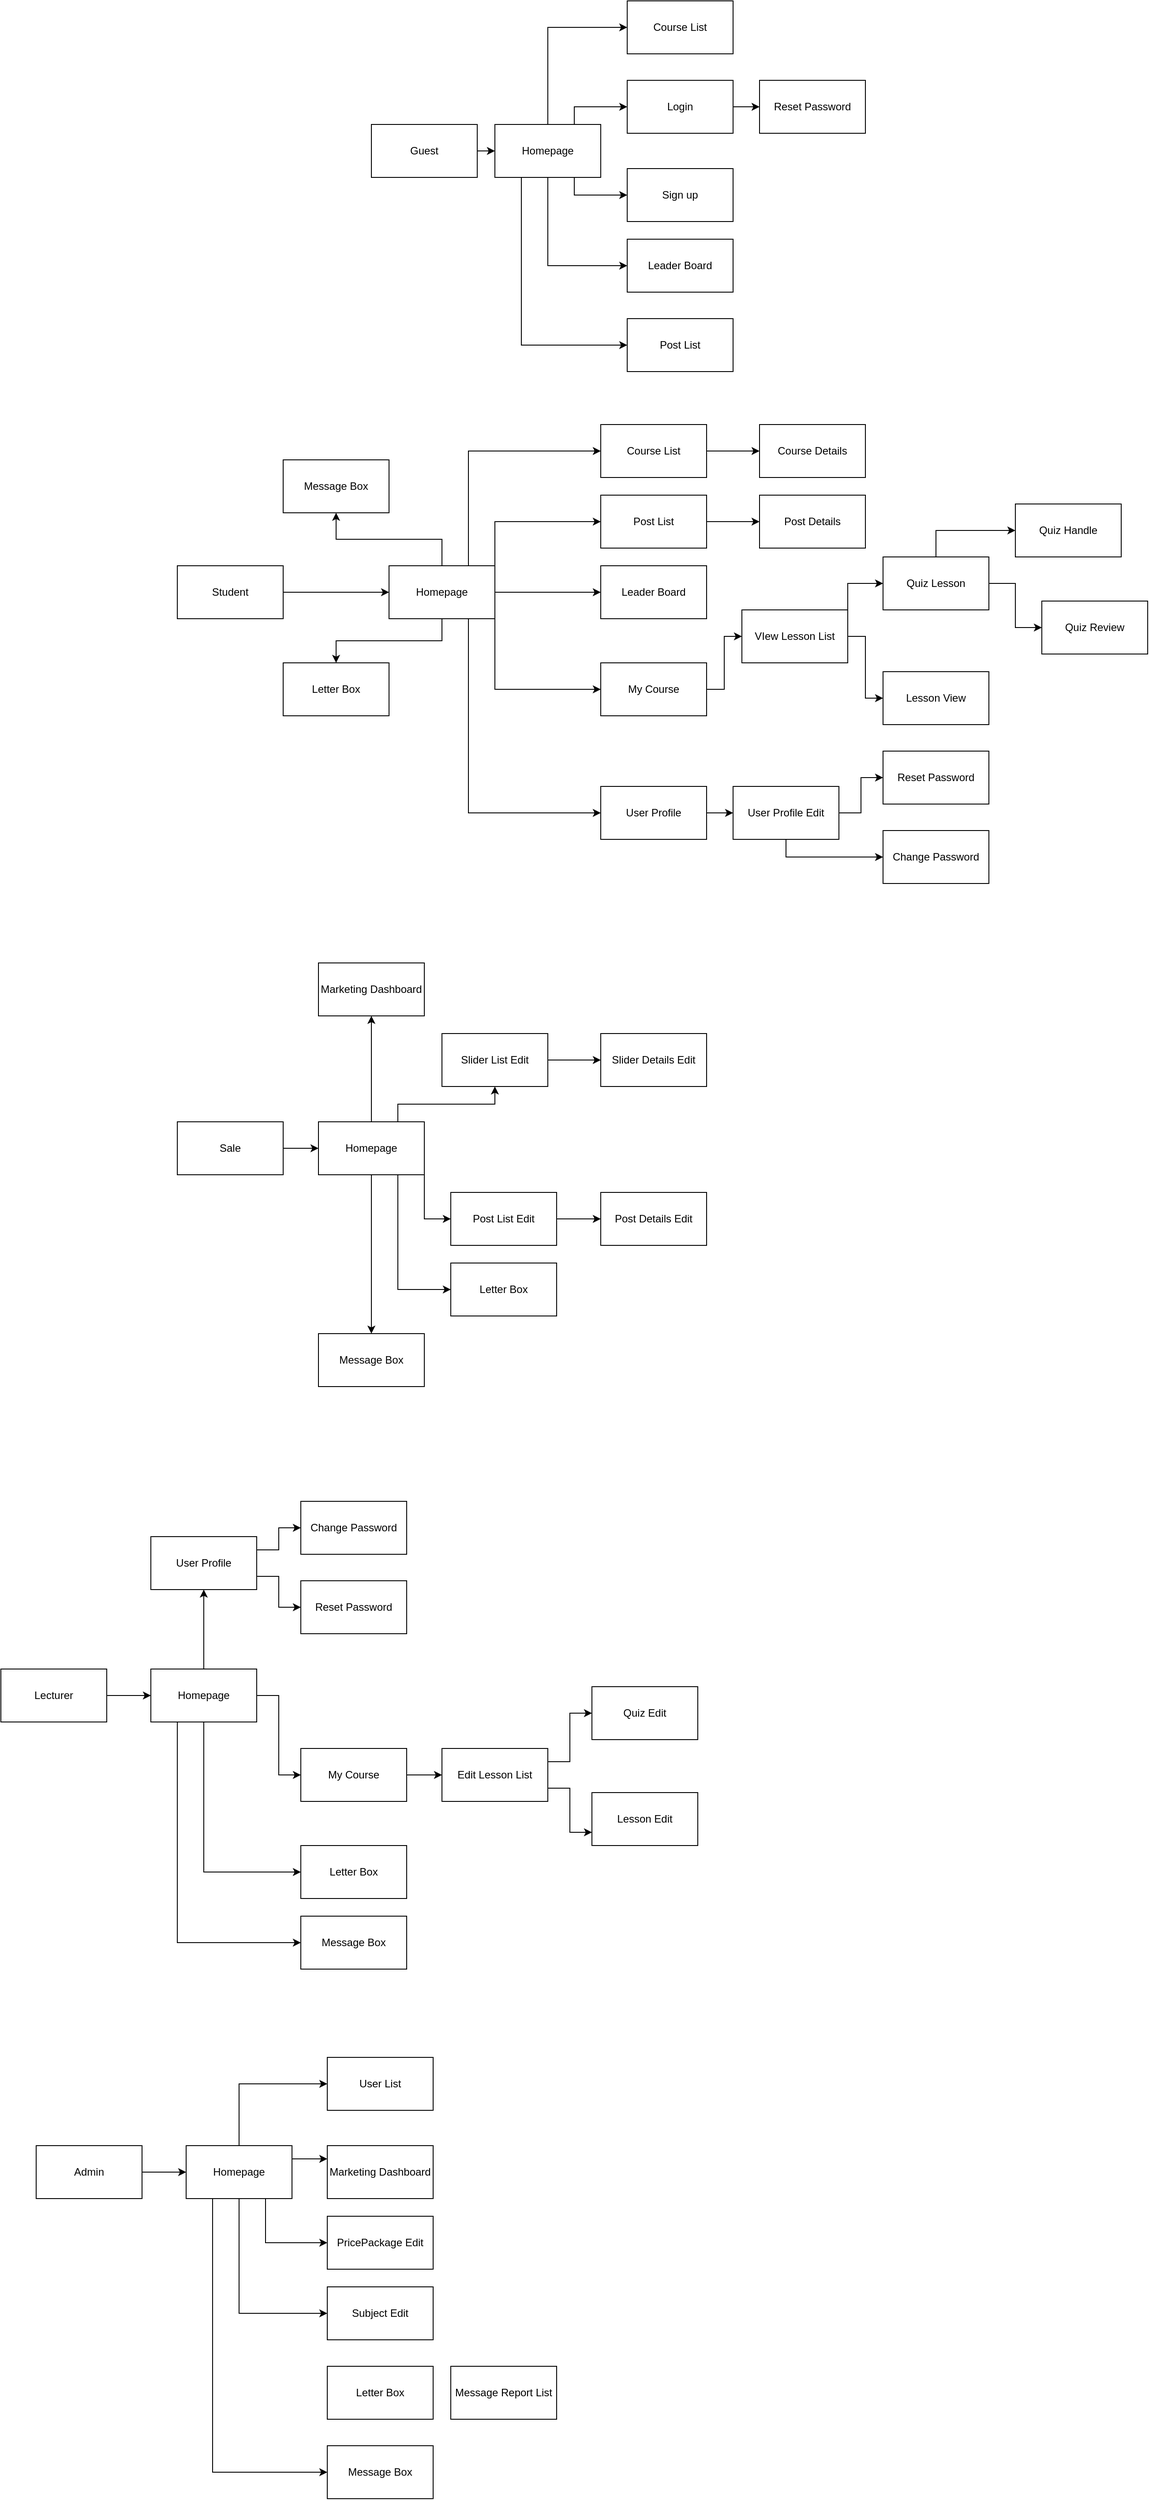 <mxfile version="21.6.3" type="device">
  <diagram name="Page-1" id="zGoeb6izI2oD0neoibkK">
    <mxGraphModel dx="2085" dy="674" grid="1" gridSize="10" guides="1" tooltips="1" connect="1" arrows="1" fold="1" page="1" pageScale="1" pageWidth="850" pageHeight="1100" math="0" shadow="0">
      <root>
        <mxCell id="0" />
        <mxCell id="1" parent="0" />
        <mxCell id="83Y6sE2fgNDUJ6dQEa-j-10" style="edgeStyle=orthogonalEdgeStyle;rounded=0;orthogonalLoop=1;jettySize=auto;html=1;exitX=1;exitY=0.5;exitDx=0;exitDy=0;entryX=0;entryY=0.5;entryDx=0;entryDy=0;" edge="1" parent="1" source="83Y6sE2fgNDUJ6dQEa-j-1" target="83Y6sE2fgNDUJ6dQEa-j-2">
          <mxGeometry relative="1" as="geometry" />
        </mxCell>
        <mxCell id="83Y6sE2fgNDUJ6dQEa-j-1" value="Guest" style="rounded=0;whiteSpace=wrap;html=1;" vertex="1" parent="1">
          <mxGeometry x="-60" y="330" width="120" height="60" as="geometry" />
        </mxCell>
        <mxCell id="83Y6sE2fgNDUJ6dQEa-j-11" style="edgeStyle=orthogonalEdgeStyle;rounded=0;orthogonalLoop=1;jettySize=auto;html=1;exitX=0.5;exitY=0;exitDx=0;exitDy=0;entryX=0;entryY=0.5;entryDx=0;entryDy=0;" edge="1" parent="1" source="83Y6sE2fgNDUJ6dQEa-j-2" target="83Y6sE2fgNDUJ6dQEa-j-5">
          <mxGeometry relative="1" as="geometry" />
        </mxCell>
        <mxCell id="83Y6sE2fgNDUJ6dQEa-j-12" style="edgeStyle=orthogonalEdgeStyle;rounded=0;orthogonalLoop=1;jettySize=auto;html=1;exitX=0.75;exitY=0;exitDx=0;exitDy=0;entryX=0;entryY=0.5;entryDx=0;entryDy=0;" edge="1" parent="1" source="83Y6sE2fgNDUJ6dQEa-j-2" target="83Y6sE2fgNDUJ6dQEa-j-3">
          <mxGeometry relative="1" as="geometry" />
        </mxCell>
        <mxCell id="83Y6sE2fgNDUJ6dQEa-j-14" style="edgeStyle=orthogonalEdgeStyle;rounded=0;orthogonalLoop=1;jettySize=auto;html=1;exitX=0.75;exitY=1;exitDx=0;exitDy=0;entryX=0;entryY=0.5;entryDx=0;entryDy=0;" edge="1" parent="1" source="83Y6sE2fgNDUJ6dQEa-j-2" target="83Y6sE2fgNDUJ6dQEa-j-4">
          <mxGeometry relative="1" as="geometry" />
        </mxCell>
        <mxCell id="83Y6sE2fgNDUJ6dQEa-j-15" style="edgeStyle=orthogonalEdgeStyle;rounded=0;orthogonalLoop=1;jettySize=auto;html=1;exitX=0.5;exitY=1;exitDx=0;exitDy=0;entryX=0;entryY=0.5;entryDx=0;entryDy=0;" edge="1" parent="1" source="83Y6sE2fgNDUJ6dQEa-j-2" target="83Y6sE2fgNDUJ6dQEa-j-8">
          <mxGeometry relative="1" as="geometry" />
        </mxCell>
        <mxCell id="83Y6sE2fgNDUJ6dQEa-j-16" style="edgeStyle=orthogonalEdgeStyle;rounded=0;orthogonalLoop=1;jettySize=auto;html=1;exitX=0.25;exitY=1;exitDx=0;exitDy=0;entryX=0;entryY=0.5;entryDx=0;entryDy=0;" edge="1" parent="1" source="83Y6sE2fgNDUJ6dQEa-j-2" target="83Y6sE2fgNDUJ6dQEa-j-6">
          <mxGeometry relative="1" as="geometry" />
        </mxCell>
        <mxCell id="83Y6sE2fgNDUJ6dQEa-j-2" value="Homepage" style="rounded=0;whiteSpace=wrap;html=1;" vertex="1" parent="1">
          <mxGeometry x="80" y="330" width="120" height="60" as="geometry" />
        </mxCell>
        <mxCell id="83Y6sE2fgNDUJ6dQEa-j-17" style="edgeStyle=orthogonalEdgeStyle;rounded=0;orthogonalLoop=1;jettySize=auto;html=1;exitX=1;exitY=0.5;exitDx=0;exitDy=0;entryX=0;entryY=0.5;entryDx=0;entryDy=0;" edge="1" parent="1" source="83Y6sE2fgNDUJ6dQEa-j-3" target="83Y6sE2fgNDUJ6dQEa-j-7">
          <mxGeometry relative="1" as="geometry" />
        </mxCell>
        <mxCell id="83Y6sE2fgNDUJ6dQEa-j-3" value="Login" style="rounded=0;whiteSpace=wrap;html=1;" vertex="1" parent="1">
          <mxGeometry x="230" y="280" width="120" height="60" as="geometry" />
        </mxCell>
        <mxCell id="83Y6sE2fgNDUJ6dQEa-j-4" value="Sign up" style="rounded=0;whiteSpace=wrap;html=1;" vertex="1" parent="1">
          <mxGeometry x="230" y="380" width="120" height="60" as="geometry" />
        </mxCell>
        <mxCell id="83Y6sE2fgNDUJ6dQEa-j-5" value="Course List" style="rounded=0;whiteSpace=wrap;html=1;" vertex="1" parent="1">
          <mxGeometry x="230" y="190" width="120" height="60" as="geometry" />
        </mxCell>
        <mxCell id="83Y6sE2fgNDUJ6dQEa-j-6" value="Post List" style="rounded=0;whiteSpace=wrap;html=1;" vertex="1" parent="1">
          <mxGeometry x="230" y="550" width="120" height="60" as="geometry" />
        </mxCell>
        <mxCell id="83Y6sE2fgNDUJ6dQEa-j-7" value="Reset Password" style="rounded=0;whiteSpace=wrap;html=1;" vertex="1" parent="1">
          <mxGeometry x="380" y="280" width="120" height="60" as="geometry" />
        </mxCell>
        <mxCell id="83Y6sE2fgNDUJ6dQEa-j-8" value="Leader Board" style="rounded=0;whiteSpace=wrap;html=1;" vertex="1" parent="1">
          <mxGeometry x="230" y="460" width="120" height="60" as="geometry" />
        </mxCell>
        <mxCell id="83Y6sE2fgNDUJ6dQEa-j-44" style="edgeStyle=orthogonalEdgeStyle;rounded=0;orthogonalLoop=1;jettySize=auto;html=1;exitX=1;exitY=0.5;exitDx=0;exitDy=0;entryX=0;entryY=0.5;entryDx=0;entryDy=0;" edge="1" parent="1" source="83Y6sE2fgNDUJ6dQEa-j-18" target="83Y6sE2fgNDUJ6dQEa-j-19">
          <mxGeometry relative="1" as="geometry" />
        </mxCell>
        <mxCell id="83Y6sE2fgNDUJ6dQEa-j-18" value="Student" style="rounded=0;whiteSpace=wrap;html=1;" vertex="1" parent="1">
          <mxGeometry x="-280" y="830" width="120" height="60" as="geometry" />
        </mxCell>
        <mxCell id="83Y6sE2fgNDUJ6dQEa-j-45" style="edgeStyle=orthogonalEdgeStyle;rounded=0;orthogonalLoop=1;jettySize=auto;html=1;exitX=1;exitY=0.5;exitDx=0;exitDy=0;entryX=0;entryY=0.5;entryDx=0;entryDy=0;" edge="1" parent="1" source="83Y6sE2fgNDUJ6dQEa-j-19" target="83Y6sE2fgNDUJ6dQEa-j-24">
          <mxGeometry relative="1" as="geometry" />
        </mxCell>
        <mxCell id="83Y6sE2fgNDUJ6dQEa-j-46" style="edgeStyle=orthogonalEdgeStyle;rounded=0;orthogonalLoop=1;jettySize=auto;html=1;exitX=0.5;exitY=0;exitDx=0;exitDy=0;entryX=0.5;entryY=1;entryDx=0;entryDy=0;" edge="1" parent="1" source="83Y6sE2fgNDUJ6dQEa-j-19" target="83Y6sE2fgNDUJ6dQEa-j-43">
          <mxGeometry relative="1" as="geometry" />
        </mxCell>
        <mxCell id="83Y6sE2fgNDUJ6dQEa-j-47" style="edgeStyle=orthogonalEdgeStyle;rounded=0;orthogonalLoop=1;jettySize=auto;html=1;exitX=0.5;exitY=1;exitDx=0;exitDy=0;entryX=0.5;entryY=0;entryDx=0;entryDy=0;" edge="1" parent="1" source="83Y6sE2fgNDUJ6dQEa-j-19" target="83Y6sE2fgNDUJ6dQEa-j-42">
          <mxGeometry relative="1" as="geometry" />
        </mxCell>
        <mxCell id="83Y6sE2fgNDUJ6dQEa-j-48" style="edgeStyle=orthogonalEdgeStyle;rounded=0;orthogonalLoop=1;jettySize=auto;html=1;exitX=1;exitY=0;exitDx=0;exitDy=0;entryX=0;entryY=0.5;entryDx=0;entryDy=0;" edge="1" parent="1" source="83Y6sE2fgNDUJ6dQEa-j-19" target="83Y6sE2fgNDUJ6dQEa-j-21">
          <mxGeometry relative="1" as="geometry" />
        </mxCell>
        <mxCell id="83Y6sE2fgNDUJ6dQEa-j-51" style="edgeStyle=orthogonalEdgeStyle;rounded=0;orthogonalLoop=1;jettySize=auto;html=1;exitX=1;exitY=1;exitDx=0;exitDy=0;entryX=0;entryY=0.5;entryDx=0;entryDy=0;" edge="1" parent="1" source="83Y6sE2fgNDUJ6dQEa-j-19" target="83Y6sE2fgNDUJ6dQEa-j-23">
          <mxGeometry relative="1" as="geometry" />
        </mxCell>
        <mxCell id="83Y6sE2fgNDUJ6dQEa-j-52" style="edgeStyle=orthogonalEdgeStyle;rounded=0;orthogonalLoop=1;jettySize=auto;html=1;exitX=0.75;exitY=1;exitDx=0;exitDy=0;entryX=0;entryY=0.5;entryDx=0;entryDy=0;" edge="1" parent="1" source="83Y6sE2fgNDUJ6dQEa-j-19" target="83Y6sE2fgNDUJ6dQEa-j-25">
          <mxGeometry relative="1" as="geometry" />
        </mxCell>
        <mxCell id="83Y6sE2fgNDUJ6dQEa-j-53" style="edgeStyle=orthogonalEdgeStyle;rounded=0;orthogonalLoop=1;jettySize=auto;html=1;exitX=0.75;exitY=0;exitDx=0;exitDy=0;entryX=0;entryY=0.5;entryDx=0;entryDy=0;" edge="1" parent="1" source="83Y6sE2fgNDUJ6dQEa-j-19" target="83Y6sE2fgNDUJ6dQEa-j-20">
          <mxGeometry relative="1" as="geometry" />
        </mxCell>
        <mxCell id="83Y6sE2fgNDUJ6dQEa-j-19" value="Homepage" style="rounded=0;whiteSpace=wrap;html=1;" vertex="1" parent="1">
          <mxGeometry x="-40" y="830" width="120" height="60" as="geometry" />
        </mxCell>
        <mxCell id="83Y6sE2fgNDUJ6dQEa-j-54" style="edgeStyle=orthogonalEdgeStyle;rounded=0;orthogonalLoop=1;jettySize=auto;html=1;exitX=1;exitY=0.5;exitDx=0;exitDy=0;entryX=0;entryY=0.5;entryDx=0;entryDy=0;" edge="1" parent="1" source="83Y6sE2fgNDUJ6dQEa-j-20" target="83Y6sE2fgNDUJ6dQEa-j-34">
          <mxGeometry relative="1" as="geometry" />
        </mxCell>
        <mxCell id="83Y6sE2fgNDUJ6dQEa-j-20" value="Course List" style="rounded=0;whiteSpace=wrap;html=1;" vertex="1" parent="1">
          <mxGeometry x="200" y="670" width="120" height="60" as="geometry" />
        </mxCell>
        <mxCell id="83Y6sE2fgNDUJ6dQEa-j-55" style="edgeStyle=orthogonalEdgeStyle;rounded=0;orthogonalLoop=1;jettySize=auto;html=1;exitX=1;exitY=0.5;exitDx=0;exitDy=0;entryX=0;entryY=0.5;entryDx=0;entryDy=0;" edge="1" parent="1" source="83Y6sE2fgNDUJ6dQEa-j-21" target="83Y6sE2fgNDUJ6dQEa-j-33">
          <mxGeometry relative="1" as="geometry" />
        </mxCell>
        <mxCell id="83Y6sE2fgNDUJ6dQEa-j-21" value="Post List" style="rounded=0;whiteSpace=wrap;html=1;" vertex="1" parent="1">
          <mxGeometry x="200" y="750" width="120" height="60" as="geometry" />
        </mxCell>
        <mxCell id="83Y6sE2fgNDUJ6dQEa-j-63" style="edgeStyle=orthogonalEdgeStyle;rounded=0;orthogonalLoop=1;jettySize=auto;html=1;exitX=1;exitY=0.5;exitDx=0;exitDy=0;entryX=0;entryY=0.5;entryDx=0;entryDy=0;" edge="1" parent="1" source="83Y6sE2fgNDUJ6dQEa-j-22" target="83Y6sE2fgNDUJ6dQEa-j-27">
          <mxGeometry relative="1" as="geometry" />
        </mxCell>
        <mxCell id="83Y6sE2fgNDUJ6dQEa-j-64" style="edgeStyle=orthogonalEdgeStyle;rounded=0;orthogonalLoop=1;jettySize=auto;html=1;exitX=0.5;exitY=1;exitDx=0;exitDy=0;entryX=0;entryY=0.5;entryDx=0;entryDy=0;" edge="1" parent="1" source="83Y6sE2fgNDUJ6dQEa-j-22" target="83Y6sE2fgNDUJ6dQEa-j-26">
          <mxGeometry relative="1" as="geometry" />
        </mxCell>
        <mxCell id="83Y6sE2fgNDUJ6dQEa-j-22" value="User Profile Edit" style="rounded=0;whiteSpace=wrap;html=1;" vertex="1" parent="1">
          <mxGeometry x="350" y="1080" width="120" height="60" as="geometry" />
        </mxCell>
        <mxCell id="83Y6sE2fgNDUJ6dQEa-j-56" style="edgeStyle=orthogonalEdgeStyle;rounded=0;orthogonalLoop=1;jettySize=auto;html=1;exitX=1;exitY=0.5;exitDx=0;exitDy=0;entryX=0;entryY=0.5;entryDx=0;entryDy=0;" edge="1" parent="1" source="83Y6sE2fgNDUJ6dQEa-j-23" target="83Y6sE2fgNDUJ6dQEa-j-35">
          <mxGeometry relative="1" as="geometry" />
        </mxCell>
        <mxCell id="83Y6sE2fgNDUJ6dQEa-j-23" value="My Course" style="rounded=0;whiteSpace=wrap;html=1;" vertex="1" parent="1">
          <mxGeometry x="200" y="940" width="120" height="60" as="geometry" />
        </mxCell>
        <mxCell id="83Y6sE2fgNDUJ6dQEa-j-24" value="Leader Board" style="rounded=0;whiteSpace=wrap;html=1;" vertex="1" parent="1">
          <mxGeometry x="200" y="830" width="120" height="60" as="geometry" />
        </mxCell>
        <mxCell id="83Y6sE2fgNDUJ6dQEa-j-57" style="edgeStyle=orthogonalEdgeStyle;rounded=0;orthogonalLoop=1;jettySize=auto;html=1;exitX=1;exitY=0.5;exitDx=0;exitDy=0;entryX=0;entryY=0.5;entryDx=0;entryDy=0;" edge="1" parent="1" source="83Y6sE2fgNDUJ6dQEa-j-25" target="83Y6sE2fgNDUJ6dQEa-j-22">
          <mxGeometry relative="1" as="geometry" />
        </mxCell>
        <mxCell id="83Y6sE2fgNDUJ6dQEa-j-25" value="User Profile" style="rounded=0;whiteSpace=wrap;html=1;" vertex="1" parent="1">
          <mxGeometry x="200" y="1080" width="120" height="60" as="geometry" />
        </mxCell>
        <mxCell id="83Y6sE2fgNDUJ6dQEa-j-26" value="Change Password" style="rounded=0;whiteSpace=wrap;html=1;" vertex="1" parent="1">
          <mxGeometry x="520" y="1130" width="120" height="60" as="geometry" />
        </mxCell>
        <mxCell id="83Y6sE2fgNDUJ6dQEa-j-27" value="Reset Password" style="rounded=0;whiteSpace=wrap;html=1;" vertex="1" parent="1">
          <mxGeometry x="520" y="1040" width="120" height="60" as="geometry" />
        </mxCell>
        <mxCell id="83Y6sE2fgNDUJ6dQEa-j-33" value="Post Details" style="rounded=0;whiteSpace=wrap;html=1;" vertex="1" parent="1">
          <mxGeometry x="380" y="750" width="120" height="60" as="geometry" />
        </mxCell>
        <mxCell id="83Y6sE2fgNDUJ6dQEa-j-34" value="Course Details" style="rounded=0;whiteSpace=wrap;html=1;" vertex="1" parent="1">
          <mxGeometry x="380" y="670" width="120" height="60" as="geometry" />
        </mxCell>
        <mxCell id="83Y6sE2fgNDUJ6dQEa-j-58" style="edgeStyle=orthogonalEdgeStyle;rounded=0;orthogonalLoop=1;jettySize=auto;html=1;exitX=1;exitY=0;exitDx=0;exitDy=0;entryX=0;entryY=0.5;entryDx=0;entryDy=0;" edge="1" parent="1" source="83Y6sE2fgNDUJ6dQEa-j-35" target="83Y6sE2fgNDUJ6dQEa-j-36">
          <mxGeometry relative="1" as="geometry" />
        </mxCell>
        <mxCell id="83Y6sE2fgNDUJ6dQEa-j-60" style="edgeStyle=orthogonalEdgeStyle;rounded=0;orthogonalLoop=1;jettySize=auto;html=1;exitX=1;exitY=0.5;exitDx=0;exitDy=0;entryX=0;entryY=0.5;entryDx=0;entryDy=0;" edge="1" parent="1" source="83Y6sE2fgNDUJ6dQEa-j-35" target="83Y6sE2fgNDUJ6dQEa-j-41">
          <mxGeometry relative="1" as="geometry" />
        </mxCell>
        <mxCell id="83Y6sE2fgNDUJ6dQEa-j-35" value="VIew Lesson List" style="rounded=0;whiteSpace=wrap;html=1;" vertex="1" parent="1">
          <mxGeometry x="360" y="880" width="120" height="60" as="geometry" />
        </mxCell>
        <mxCell id="83Y6sE2fgNDUJ6dQEa-j-59" style="edgeStyle=orthogonalEdgeStyle;rounded=0;orthogonalLoop=1;jettySize=auto;html=1;exitX=1;exitY=0.5;exitDx=0;exitDy=0;entryX=0;entryY=0.5;entryDx=0;entryDy=0;" edge="1" parent="1" source="83Y6sE2fgNDUJ6dQEa-j-36" target="83Y6sE2fgNDUJ6dQEa-j-38">
          <mxGeometry relative="1" as="geometry" />
        </mxCell>
        <mxCell id="83Y6sE2fgNDUJ6dQEa-j-62" style="edgeStyle=orthogonalEdgeStyle;rounded=0;orthogonalLoop=1;jettySize=auto;html=1;exitX=0.5;exitY=0;exitDx=0;exitDy=0;entryX=0;entryY=0.5;entryDx=0;entryDy=0;" edge="1" parent="1" source="83Y6sE2fgNDUJ6dQEa-j-36" target="83Y6sE2fgNDUJ6dQEa-j-37">
          <mxGeometry relative="1" as="geometry" />
        </mxCell>
        <mxCell id="83Y6sE2fgNDUJ6dQEa-j-36" value="Quiz Lesson" style="rounded=0;whiteSpace=wrap;html=1;" vertex="1" parent="1">
          <mxGeometry x="520" y="820" width="120" height="60" as="geometry" />
        </mxCell>
        <mxCell id="83Y6sE2fgNDUJ6dQEa-j-37" value="Quiz Handle" style="rounded=0;whiteSpace=wrap;html=1;" vertex="1" parent="1">
          <mxGeometry x="670" y="760" width="120" height="60" as="geometry" />
        </mxCell>
        <mxCell id="83Y6sE2fgNDUJ6dQEa-j-38" value="Quiz Review" style="rounded=0;whiteSpace=wrap;html=1;" vertex="1" parent="1">
          <mxGeometry x="700" y="870" width="120" height="60" as="geometry" />
        </mxCell>
        <mxCell id="83Y6sE2fgNDUJ6dQEa-j-41" value="Lesson View" style="rounded=0;whiteSpace=wrap;html=1;" vertex="1" parent="1">
          <mxGeometry x="520" y="950" width="120" height="60" as="geometry" />
        </mxCell>
        <mxCell id="83Y6sE2fgNDUJ6dQEa-j-42" value="Letter Box" style="rounded=0;whiteSpace=wrap;html=1;" vertex="1" parent="1">
          <mxGeometry x="-160" y="940" width="120" height="60" as="geometry" />
        </mxCell>
        <mxCell id="83Y6sE2fgNDUJ6dQEa-j-43" value="Message Box" style="rounded=0;whiteSpace=wrap;html=1;" vertex="1" parent="1">
          <mxGeometry x="-160" y="710" width="120" height="60" as="geometry" />
        </mxCell>
        <mxCell id="83Y6sE2fgNDUJ6dQEa-j-74" style="edgeStyle=orthogonalEdgeStyle;rounded=0;orthogonalLoop=1;jettySize=auto;html=1;exitX=1;exitY=0.5;exitDx=0;exitDy=0;entryX=0;entryY=0.5;entryDx=0;entryDy=0;" edge="1" parent="1" source="83Y6sE2fgNDUJ6dQEa-j-65" target="83Y6sE2fgNDUJ6dQEa-j-67">
          <mxGeometry relative="1" as="geometry" />
        </mxCell>
        <mxCell id="83Y6sE2fgNDUJ6dQEa-j-65" value="Sale" style="rounded=0;whiteSpace=wrap;html=1;" vertex="1" parent="1">
          <mxGeometry x="-280" y="1460" width="120" height="60" as="geometry" />
        </mxCell>
        <mxCell id="83Y6sE2fgNDUJ6dQEa-j-76" style="edgeStyle=orthogonalEdgeStyle;rounded=0;orthogonalLoop=1;jettySize=auto;html=1;exitX=1;exitY=0.5;exitDx=0;exitDy=0;entryX=0;entryY=0.5;entryDx=0;entryDy=0;" edge="1" parent="1" source="83Y6sE2fgNDUJ6dQEa-j-66" target="83Y6sE2fgNDUJ6dQEa-j-72">
          <mxGeometry relative="1" as="geometry" />
        </mxCell>
        <mxCell id="83Y6sE2fgNDUJ6dQEa-j-66" value="Slider List Edit" style="rounded=0;whiteSpace=wrap;html=1;" vertex="1" parent="1">
          <mxGeometry x="20" y="1360" width="120" height="60" as="geometry" />
        </mxCell>
        <mxCell id="83Y6sE2fgNDUJ6dQEa-j-77" style="edgeStyle=orthogonalEdgeStyle;rounded=0;orthogonalLoop=1;jettySize=auto;html=1;exitX=0.5;exitY=0;exitDx=0;exitDy=0;entryX=0.5;entryY=1;entryDx=0;entryDy=0;" edge="1" parent="1" source="83Y6sE2fgNDUJ6dQEa-j-67" target="83Y6sE2fgNDUJ6dQEa-j-69">
          <mxGeometry relative="1" as="geometry" />
        </mxCell>
        <mxCell id="83Y6sE2fgNDUJ6dQEa-j-78" style="edgeStyle=orthogonalEdgeStyle;rounded=0;orthogonalLoop=1;jettySize=auto;html=1;exitX=0.75;exitY=0;exitDx=0;exitDy=0;entryX=0.5;entryY=1;entryDx=0;entryDy=0;" edge="1" parent="1" source="83Y6sE2fgNDUJ6dQEa-j-67" target="83Y6sE2fgNDUJ6dQEa-j-66">
          <mxGeometry relative="1" as="geometry" />
        </mxCell>
        <mxCell id="83Y6sE2fgNDUJ6dQEa-j-79" style="edgeStyle=orthogonalEdgeStyle;rounded=0;orthogonalLoop=1;jettySize=auto;html=1;exitX=1;exitY=1;exitDx=0;exitDy=0;entryX=0;entryY=0.5;entryDx=0;entryDy=0;" edge="1" parent="1" source="83Y6sE2fgNDUJ6dQEa-j-67" target="83Y6sE2fgNDUJ6dQEa-j-68">
          <mxGeometry relative="1" as="geometry" />
        </mxCell>
        <mxCell id="83Y6sE2fgNDUJ6dQEa-j-82" style="edgeStyle=orthogonalEdgeStyle;rounded=0;orthogonalLoop=1;jettySize=auto;html=1;exitX=0.75;exitY=1;exitDx=0;exitDy=0;entryX=0;entryY=0.5;entryDx=0;entryDy=0;" edge="1" parent="1" source="83Y6sE2fgNDUJ6dQEa-j-67" target="83Y6sE2fgNDUJ6dQEa-j-70">
          <mxGeometry relative="1" as="geometry" />
        </mxCell>
        <mxCell id="83Y6sE2fgNDUJ6dQEa-j-83" style="edgeStyle=orthogonalEdgeStyle;rounded=0;orthogonalLoop=1;jettySize=auto;html=1;exitX=0.5;exitY=1;exitDx=0;exitDy=0;" edge="1" parent="1" source="83Y6sE2fgNDUJ6dQEa-j-67" target="83Y6sE2fgNDUJ6dQEa-j-71">
          <mxGeometry relative="1" as="geometry" />
        </mxCell>
        <mxCell id="83Y6sE2fgNDUJ6dQEa-j-67" value="Homepage" style="rounded=0;whiteSpace=wrap;html=1;" vertex="1" parent="1">
          <mxGeometry x="-120" y="1460" width="120" height="60" as="geometry" />
        </mxCell>
        <mxCell id="83Y6sE2fgNDUJ6dQEa-j-80" style="edgeStyle=orthogonalEdgeStyle;rounded=0;orthogonalLoop=1;jettySize=auto;html=1;exitX=1;exitY=0.5;exitDx=0;exitDy=0;" edge="1" parent="1" source="83Y6sE2fgNDUJ6dQEa-j-68" target="83Y6sE2fgNDUJ6dQEa-j-73">
          <mxGeometry relative="1" as="geometry" />
        </mxCell>
        <mxCell id="83Y6sE2fgNDUJ6dQEa-j-68" value="Post List Edit" style="rounded=0;whiteSpace=wrap;html=1;" vertex="1" parent="1">
          <mxGeometry x="30" y="1540" width="120" height="60" as="geometry" />
        </mxCell>
        <mxCell id="83Y6sE2fgNDUJ6dQEa-j-69" value="Marketing Dashboard" style="rounded=0;whiteSpace=wrap;html=1;" vertex="1" parent="1">
          <mxGeometry x="-120" y="1280" width="120" height="60" as="geometry" />
        </mxCell>
        <mxCell id="83Y6sE2fgNDUJ6dQEa-j-70" value="Letter Box" style="rounded=0;whiteSpace=wrap;html=1;" vertex="1" parent="1">
          <mxGeometry x="30" y="1620" width="120" height="60" as="geometry" />
        </mxCell>
        <mxCell id="83Y6sE2fgNDUJ6dQEa-j-71" value="Message Box" style="rounded=0;whiteSpace=wrap;html=1;" vertex="1" parent="1">
          <mxGeometry x="-120" y="1700" width="120" height="60" as="geometry" />
        </mxCell>
        <mxCell id="83Y6sE2fgNDUJ6dQEa-j-72" value="Slider Details Edit" style="rounded=0;whiteSpace=wrap;html=1;" vertex="1" parent="1">
          <mxGeometry x="200" y="1360" width="120" height="60" as="geometry" />
        </mxCell>
        <mxCell id="83Y6sE2fgNDUJ6dQEa-j-73" value="Post Details Edit" style="rounded=0;whiteSpace=wrap;html=1;" vertex="1" parent="1">
          <mxGeometry x="200" y="1540" width="120" height="60" as="geometry" />
        </mxCell>
        <mxCell id="83Y6sE2fgNDUJ6dQEa-j-95" style="edgeStyle=orthogonalEdgeStyle;rounded=0;orthogonalLoop=1;jettySize=auto;html=1;exitX=1;exitY=0.5;exitDx=0;exitDy=0;entryX=0;entryY=0.5;entryDx=0;entryDy=0;" edge="1" parent="1" source="83Y6sE2fgNDUJ6dQEa-j-84" target="83Y6sE2fgNDUJ6dQEa-j-85">
          <mxGeometry relative="1" as="geometry" />
        </mxCell>
        <mxCell id="83Y6sE2fgNDUJ6dQEa-j-84" value="Lecturer" style="rounded=0;whiteSpace=wrap;html=1;" vertex="1" parent="1">
          <mxGeometry x="-480" y="2080" width="120" height="60" as="geometry" />
        </mxCell>
        <mxCell id="83Y6sE2fgNDUJ6dQEa-j-100" style="edgeStyle=orthogonalEdgeStyle;rounded=0;orthogonalLoop=1;jettySize=auto;html=1;exitX=1;exitY=0.5;exitDx=0;exitDy=0;entryX=0;entryY=0.5;entryDx=0;entryDy=0;" edge="1" parent="1" source="83Y6sE2fgNDUJ6dQEa-j-85" target="83Y6sE2fgNDUJ6dQEa-j-87">
          <mxGeometry relative="1" as="geometry" />
        </mxCell>
        <mxCell id="83Y6sE2fgNDUJ6dQEa-j-101" style="edgeStyle=orthogonalEdgeStyle;rounded=0;orthogonalLoop=1;jettySize=auto;html=1;exitX=0.5;exitY=0;exitDx=0;exitDy=0;entryX=0.5;entryY=1;entryDx=0;entryDy=0;" edge="1" parent="1" source="83Y6sE2fgNDUJ6dQEa-j-85" target="83Y6sE2fgNDUJ6dQEa-j-86">
          <mxGeometry relative="1" as="geometry" />
        </mxCell>
        <mxCell id="83Y6sE2fgNDUJ6dQEa-j-104" style="edgeStyle=orthogonalEdgeStyle;rounded=0;orthogonalLoop=1;jettySize=auto;html=1;exitX=0.5;exitY=1;exitDx=0;exitDy=0;entryX=0;entryY=0.5;entryDx=0;entryDy=0;" edge="1" parent="1" source="83Y6sE2fgNDUJ6dQEa-j-85" target="83Y6sE2fgNDUJ6dQEa-j-88">
          <mxGeometry relative="1" as="geometry" />
        </mxCell>
        <mxCell id="83Y6sE2fgNDUJ6dQEa-j-105" style="edgeStyle=orthogonalEdgeStyle;rounded=0;orthogonalLoop=1;jettySize=auto;html=1;exitX=0.25;exitY=1;exitDx=0;exitDy=0;entryX=0;entryY=0.5;entryDx=0;entryDy=0;" edge="1" parent="1" source="83Y6sE2fgNDUJ6dQEa-j-85" target="83Y6sE2fgNDUJ6dQEa-j-89">
          <mxGeometry relative="1" as="geometry" />
        </mxCell>
        <mxCell id="83Y6sE2fgNDUJ6dQEa-j-85" value="Homepage" style="rounded=0;whiteSpace=wrap;html=1;" vertex="1" parent="1">
          <mxGeometry x="-310" y="2080" width="120" height="60" as="geometry" />
        </mxCell>
        <mxCell id="83Y6sE2fgNDUJ6dQEa-j-102" style="edgeStyle=orthogonalEdgeStyle;rounded=0;orthogonalLoop=1;jettySize=auto;html=1;exitX=1;exitY=0.25;exitDx=0;exitDy=0;entryX=0;entryY=0.5;entryDx=0;entryDy=0;" edge="1" parent="1" source="83Y6sE2fgNDUJ6dQEa-j-86" target="83Y6sE2fgNDUJ6dQEa-j-93">
          <mxGeometry relative="1" as="geometry" />
        </mxCell>
        <mxCell id="83Y6sE2fgNDUJ6dQEa-j-103" style="edgeStyle=orthogonalEdgeStyle;rounded=0;orthogonalLoop=1;jettySize=auto;html=1;exitX=1;exitY=0.75;exitDx=0;exitDy=0;entryX=0;entryY=0.5;entryDx=0;entryDy=0;" edge="1" parent="1" source="83Y6sE2fgNDUJ6dQEa-j-86" target="83Y6sE2fgNDUJ6dQEa-j-94">
          <mxGeometry relative="1" as="geometry" />
        </mxCell>
        <mxCell id="83Y6sE2fgNDUJ6dQEa-j-86" value="User Profile" style="rounded=0;whiteSpace=wrap;html=1;" vertex="1" parent="1">
          <mxGeometry x="-310" y="1930" width="120" height="60" as="geometry" />
        </mxCell>
        <mxCell id="83Y6sE2fgNDUJ6dQEa-j-96" style="edgeStyle=orthogonalEdgeStyle;rounded=0;orthogonalLoop=1;jettySize=auto;html=1;exitX=1;exitY=0.5;exitDx=0;exitDy=0;entryX=0;entryY=0.5;entryDx=0;entryDy=0;" edge="1" parent="1" source="83Y6sE2fgNDUJ6dQEa-j-87" target="83Y6sE2fgNDUJ6dQEa-j-90">
          <mxGeometry relative="1" as="geometry" />
        </mxCell>
        <mxCell id="83Y6sE2fgNDUJ6dQEa-j-87" value="My Course" style="rounded=0;whiteSpace=wrap;html=1;" vertex="1" parent="1">
          <mxGeometry x="-140" y="2170" width="120" height="60" as="geometry" />
        </mxCell>
        <mxCell id="83Y6sE2fgNDUJ6dQEa-j-88" value="Letter Box" style="rounded=0;whiteSpace=wrap;html=1;" vertex="1" parent="1">
          <mxGeometry x="-140" y="2280" width="120" height="60" as="geometry" />
        </mxCell>
        <mxCell id="83Y6sE2fgNDUJ6dQEa-j-89" value="Message Box" style="rounded=0;whiteSpace=wrap;html=1;" vertex="1" parent="1">
          <mxGeometry x="-140" y="2360" width="120" height="60" as="geometry" />
        </mxCell>
        <mxCell id="83Y6sE2fgNDUJ6dQEa-j-97" style="edgeStyle=orthogonalEdgeStyle;rounded=0;orthogonalLoop=1;jettySize=auto;html=1;exitX=1;exitY=0.25;exitDx=0;exitDy=0;entryX=0;entryY=0.5;entryDx=0;entryDy=0;" edge="1" parent="1" source="83Y6sE2fgNDUJ6dQEa-j-90" target="83Y6sE2fgNDUJ6dQEa-j-91">
          <mxGeometry relative="1" as="geometry" />
        </mxCell>
        <mxCell id="83Y6sE2fgNDUJ6dQEa-j-99" style="edgeStyle=orthogonalEdgeStyle;rounded=0;orthogonalLoop=1;jettySize=auto;html=1;exitX=1;exitY=0.75;exitDx=0;exitDy=0;entryX=0;entryY=0.75;entryDx=0;entryDy=0;" edge="1" parent="1" source="83Y6sE2fgNDUJ6dQEa-j-90" target="83Y6sE2fgNDUJ6dQEa-j-92">
          <mxGeometry relative="1" as="geometry" />
        </mxCell>
        <mxCell id="83Y6sE2fgNDUJ6dQEa-j-90" value="Edit Lesson List" style="rounded=0;whiteSpace=wrap;html=1;" vertex="1" parent="1">
          <mxGeometry x="20" y="2170" width="120" height="60" as="geometry" />
        </mxCell>
        <mxCell id="83Y6sE2fgNDUJ6dQEa-j-91" value="Quiz Edit" style="rounded=0;whiteSpace=wrap;html=1;" vertex="1" parent="1">
          <mxGeometry x="190" y="2100" width="120" height="60" as="geometry" />
        </mxCell>
        <mxCell id="83Y6sE2fgNDUJ6dQEa-j-92" value="Lesson Edit" style="rounded=0;whiteSpace=wrap;html=1;" vertex="1" parent="1">
          <mxGeometry x="190" y="2220" width="120" height="60" as="geometry" />
        </mxCell>
        <mxCell id="83Y6sE2fgNDUJ6dQEa-j-93" value="Change Password" style="rounded=0;whiteSpace=wrap;html=1;" vertex="1" parent="1">
          <mxGeometry x="-140" y="1890" width="120" height="60" as="geometry" />
        </mxCell>
        <mxCell id="83Y6sE2fgNDUJ6dQEa-j-94" value="Reset Password" style="rounded=0;whiteSpace=wrap;html=1;" vertex="1" parent="1">
          <mxGeometry x="-140" y="1980" width="120" height="60" as="geometry" />
        </mxCell>
        <mxCell id="83Y6sE2fgNDUJ6dQEa-j-115" style="edgeStyle=orthogonalEdgeStyle;rounded=0;orthogonalLoop=1;jettySize=auto;html=1;exitX=1;exitY=0.5;exitDx=0;exitDy=0;entryX=0;entryY=0.5;entryDx=0;entryDy=0;" edge="1" parent="1" source="83Y6sE2fgNDUJ6dQEa-j-106" target="83Y6sE2fgNDUJ6dQEa-j-114">
          <mxGeometry relative="1" as="geometry" />
        </mxCell>
        <mxCell id="83Y6sE2fgNDUJ6dQEa-j-106" value="Admin" style="rounded=0;whiteSpace=wrap;html=1;" vertex="1" parent="1">
          <mxGeometry x="-440" y="2620" width="120" height="60" as="geometry" />
        </mxCell>
        <mxCell id="83Y6sE2fgNDUJ6dQEa-j-107" value="Message Report List" style="rounded=0;whiteSpace=wrap;html=1;" vertex="1" parent="1">
          <mxGeometry x="30" y="2870" width="120" height="60" as="geometry" />
        </mxCell>
        <mxCell id="83Y6sE2fgNDUJ6dQEa-j-108" value="User List" style="rounded=0;whiteSpace=wrap;html=1;" vertex="1" parent="1">
          <mxGeometry x="-110" y="2520" width="120" height="60" as="geometry" />
        </mxCell>
        <mxCell id="83Y6sE2fgNDUJ6dQEa-j-109" value="Marketing Dashboard" style="rounded=0;whiteSpace=wrap;html=1;" vertex="1" parent="1">
          <mxGeometry x="-110" y="2620" width="120" height="60" as="geometry" />
        </mxCell>
        <mxCell id="83Y6sE2fgNDUJ6dQEa-j-110" value="PricePackage Edit" style="rounded=0;whiteSpace=wrap;html=1;" vertex="1" parent="1">
          <mxGeometry x="-110" y="2700" width="120" height="60" as="geometry" />
        </mxCell>
        <mxCell id="83Y6sE2fgNDUJ6dQEa-j-111" value="Subject Edit" style="rounded=0;whiteSpace=wrap;html=1;" vertex="1" parent="1">
          <mxGeometry x="-110" y="2780" width="120" height="60" as="geometry" />
        </mxCell>
        <mxCell id="83Y6sE2fgNDUJ6dQEa-j-112" value="Letter Box" style="rounded=0;whiteSpace=wrap;html=1;" vertex="1" parent="1">
          <mxGeometry x="-110" y="2870" width="120" height="60" as="geometry" />
        </mxCell>
        <mxCell id="83Y6sE2fgNDUJ6dQEa-j-113" value="Message Box" style="rounded=0;whiteSpace=wrap;html=1;" vertex="1" parent="1">
          <mxGeometry x="-110" y="2960" width="120" height="60" as="geometry" />
        </mxCell>
        <mxCell id="83Y6sE2fgNDUJ6dQEa-j-116" style="edgeStyle=orthogonalEdgeStyle;rounded=0;orthogonalLoop=1;jettySize=auto;html=1;exitX=0.5;exitY=0;exitDx=0;exitDy=0;entryX=0;entryY=0.5;entryDx=0;entryDy=0;" edge="1" parent="1" source="83Y6sE2fgNDUJ6dQEa-j-114" target="83Y6sE2fgNDUJ6dQEa-j-108">
          <mxGeometry relative="1" as="geometry" />
        </mxCell>
        <mxCell id="83Y6sE2fgNDUJ6dQEa-j-117" style="edgeStyle=orthogonalEdgeStyle;rounded=0;orthogonalLoop=1;jettySize=auto;html=1;exitX=1;exitY=0.25;exitDx=0;exitDy=0;entryX=0;entryY=0.25;entryDx=0;entryDy=0;" edge="1" parent="1" source="83Y6sE2fgNDUJ6dQEa-j-114" target="83Y6sE2fgNDUJ6dQEa-j-109">
          <mxGeometry relative="1" as="geometry" />
        </mxCell>
        <mxCell id="83Y6sE2fgNDUJ6dQEa-j-118" style="edgeStyle=orthogonalEdgeStyle;rounded=0;orthogonalLoop=1;jettySize=auto;html=1;exitX=0.75;exitY=1;exitDx=0;exitDy=0;entryX=0;entryY=0.5;entryDx=0;entryDy=0;" edge="1" parent="1" source="83Y6sE2fgNDUJ6dQEa-j-114" target="83Y6sE2fgNDUJ6dQEa-j-110">
          <mxGeometry relative="1" as="geometry" />
        </mxCell>
        <mxCell id="83Y6sE2fgNDUJ6dQEa-j-119" style="edgeStyle=orthogonalEdgeStyle;rounded=0;orthogonalLoop=1;jettySize=auto;html=1;exitX=0.5;exitY=1;exitDx=0;exitDy=0;entryX=0;entryY=0.5;entryDx=0;entryDy=0;" edge="1" parent="1" source="83Y6sE2fgNDUJ6dQEa-j-114" target="83Y6sE2fgNDUJ6dQEa-j-111">
          <mxGeometry relative="1" as="geometry" />
        </mxCell>
        <mxCell id="83Y6sE2fgNDUJ6dQEa-j-120" style="edgeStyle=orthogonalEdgeStyle;rounded=0;orthogonalLoop=1;jettySize=auto;html=1;exitX=0.25;exitY=1;exitDx=0;exitDy=0;entryX=0;entryY=0.5;entryDx=0;entryDy=0;" edge="1" parent="1" source="83Y6sE2fgNDUJ6dQEa-j-114" target="83Y6sE2fgNDUJ6dQEa-j-113">
          <mxGeometry relative="1" as="geometry" />
        </mxCell>
        <mxCell id="83Y6sE2fgNDUJ6dQEa-j-114" value="Homepage" style="rounded=0;whiteSpace=wrap;html=1;" vertex="1" parent="1">
          <mxGeometry x="-270" y="2620" width="120" height="60" as="geometry" />
        </mxCell>
      </root>
    </mxGraphModel>
  </diagram>
</mxfile>
